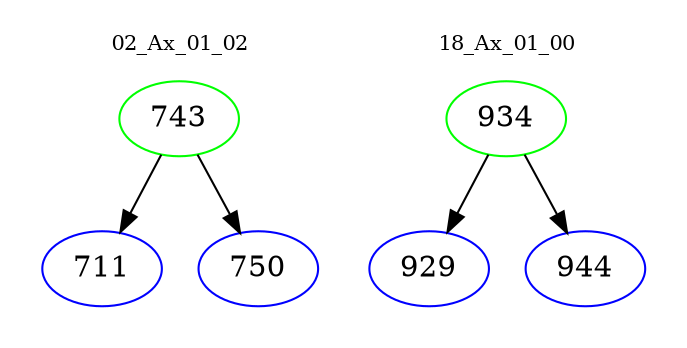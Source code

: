 digraph{
subgraph cluster_0 {
color = white
label = "02_Ax_01_02";
fontsize=10;
T0_743 [label="743", color="green"]
T0_743 -> T0_711 [color="black"]
T0_711 [label="711", color="blue"]
T0_743 -> T0_750 [color="black"]
T0_750 [label="750", color="blue"]
}
subgraph cluster_1 {
color = white
label = "18_Ax_01_00";
fontsize=10;
T1_934 [label="934", color="green"]
T1_934 -> T1_929 [color="black"]
T1_929 [label="929", color="blue"]
T1_934 -> T1_944 [color="black"]
T1_944 [label="944", color="blue"]
}
}
